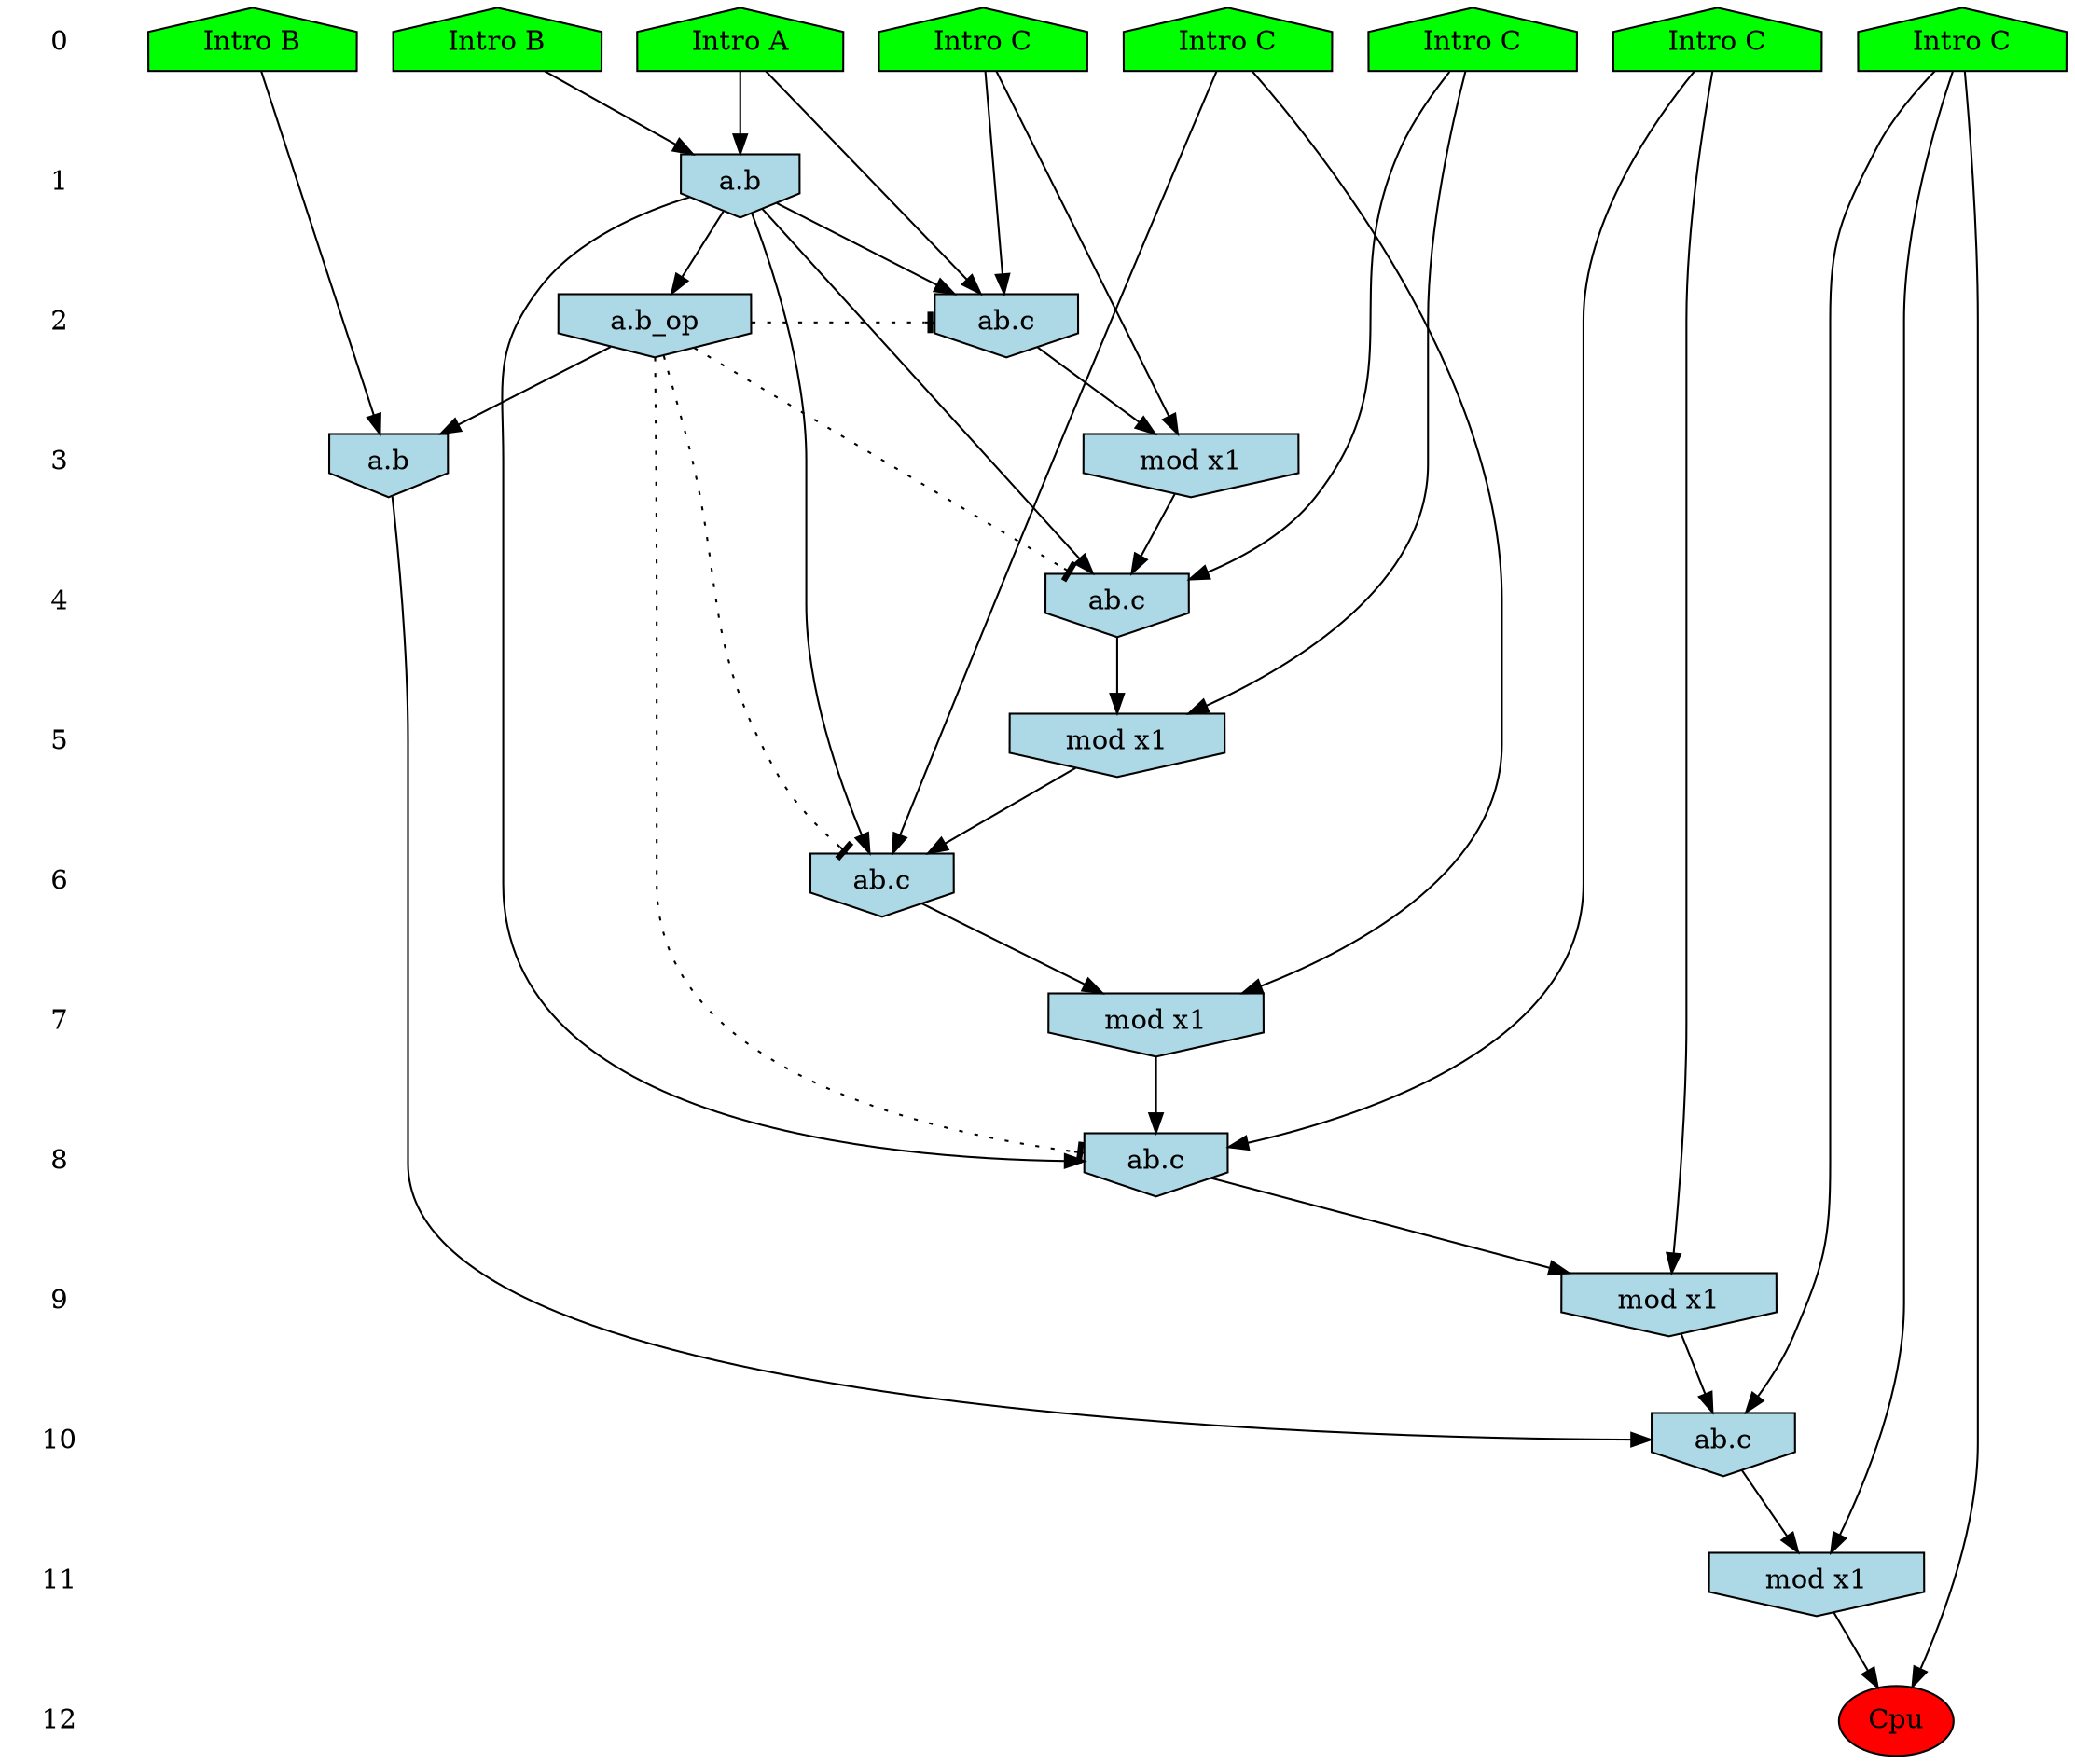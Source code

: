 /* Compression of 10 causal flows obtained in average at 1.307367E+01 t.u */
/* Compressed causal flows were: [877;1376;1511;1516;1717;1903;2325;2680;2695;3629] */
digraph G{
 ranksep=.5 ; 
{ rank = same ; "0" [shape=plaintext] ; node_1 [label ="Intro A", shape=house, style=filled, fillcolor=green] ;
node_2 [label ="Intro B", shape=house, style=filled, fillcolor=green] ;
node_3 [label ="Intro B", shape=house, style=filled, fillcolor=green] ;
node_4 [label ="Intro C", shape=house, style=filled, fillcolor=green] ;
node_5 [label ="Intro C", shape=house, style=filled, fillcolor=green] ;
node_6 [label ="Intro C", shape=house, style=filled, fillcolor=green] ;
node_7 [label ="Intro C", shape=house, style=filled, fillcolor=green] ;
node_8 [label ="Intro C", shape=house, style=filled, fillcolor=green] ;
}
{ rank = same ; "1" [shape=plaintext] ; node_9 [label="a.b", shape=invhouse, style=filled, fillcolor = lightblue] ;
}
{ rank = same ; "2" [shape=plaintext] ; node_10 [label="ab.c", shape=invhouse, style=filled, fillcolor = lightblue] ;
node_17 [label="a.b_op", shape=invhouse, style=filled, fillcolor = lightblue] ;
}
{ rank = same ; "3" [shape=plaintext] ; node_11 [label="mod x1", shape=invhouse, style=filled, fillcolor = lightblue] ;
node_19 [label="a.b", shape=invhouse, style=filled, fillcolor = lightblue] ;
}
{ rank = same ; "4" [shape=plaintext] ; node_12 [label="ab.c", shape=invhouse, style=filled, fillcolor = lightblue] ;
}
{ rank = same ; "5" [shape=plaintext] ; node_13 [label="mod x1", shape=invhouse, style=filled, fillcolor = lightblue] ;
}
{ rank = same ; "6" [shape=plaintext] ; node_14 [label="ab.c", shape=invhouse, style=filled, fillcolor = lightblue] ;
}
{ rank = same ; "7" [shape=plaintext] ; node_15 [label="mod x1", shape=invhouse, style=filled, fillcolor = lightblue] ;
}
{ rank = same ; "8" [shape=plaintext] ; node_16 [label="ab.c", shape=invhouse, style=filled, fillcolor = lightblue] ;
}
{ rank = same ; "9" [shape=plaintext] ; node_18 [label="mod x1", shape=invhouse, style=filled, fillcolor = lightblue] ;
}
{ rank = same ; "10" [shape=plaintext] ; node_20 [label="ab.c", shape=invhouse, style=filled, fillcolor = lightblue] ;
}
{ rank = same ; "11" [shape=plaintext] ; node_21 [label="mod x1", shape=invhouse, style=filled, fillcolor = lightblue] ;
}
{ rank = same ; "12" [shape=plaintext] ; node_22 [label ="Cpu", style=filled, fillcolor=red] ;
}
"0" -> "1" [style="invis"]; 
"1" -> "2" [style="invis"]; 
"2" -> "3" [style="invis"]; 
"3" -> "4" [style="invis"]; 
"4" -> "5" [style="invis"]; 
"5" -> "6" [style="invis"]; 
"6" -> "7" [style="invis"]; 
"7" -> "8" [style="invis"]; 
"8" -> "9" [style="invis"]; 
"9" -> "10" [style="invis"]; 
"10" -> "11" [style="invis"]; 
"11" -> "12" [style="invis"]; 
node_1 -> node_9
node_2 -> node_9
node_1 -> node_10
node_7 -> node_10
node_9 -> node_10
node_7 -> node_11
node_10 -> node_11
node_5 -> node_12
node_9 -> node_12
node_11 -> node_12
node_5 -> node_13
node_12 -> node_13
node_8 -> node_14
node_9 -> node_14
node_13 -> node_14
node_8 -> node_15
node_14 -> node_15
node_4 -> node_16
node_9 -> node_16
node_15 -> node_16
node_9 -> node_17
node_4 -> node_18
node_16 -> node_18
node_3 -> node_19
node_17 -> node_19
node_6 -> node_20
node_18 -> node_20
node_19 -> node_20
node_6 -> node_21
node_20 -> node_21
node_6 -> node_22
node_21 -> node_22
node_17 -> node_16 [style=dotted, arrowhead = tee] 
node_17 -> node_14 [style=dotted, arrowhead = tee] 
node_17 -> node_12 [style=dotted, arrowhead = tee] 
node_17 -> node_10 [style=dotted, arrowhead = tee] 
}
/*
 Dot generation time: 0.000116
*/